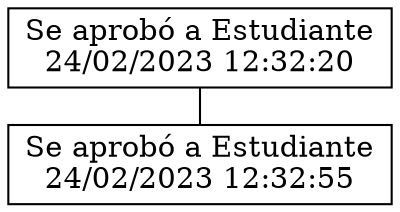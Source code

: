 digraph {
rankdir=LR;
node [shape=box]
{rank=same "Se aprobó a Estudiante
24/02/2023 12:32:20""Se aprobó a Estudiante
24/02/2023 12:32:55"}
edge [dir=none]
{rank=same "Se aprobó a Estudiante
24/02/2023 12:32:20" -> "Se aprobó a Estudiante
24/02/2023 12:32:55"}
}
